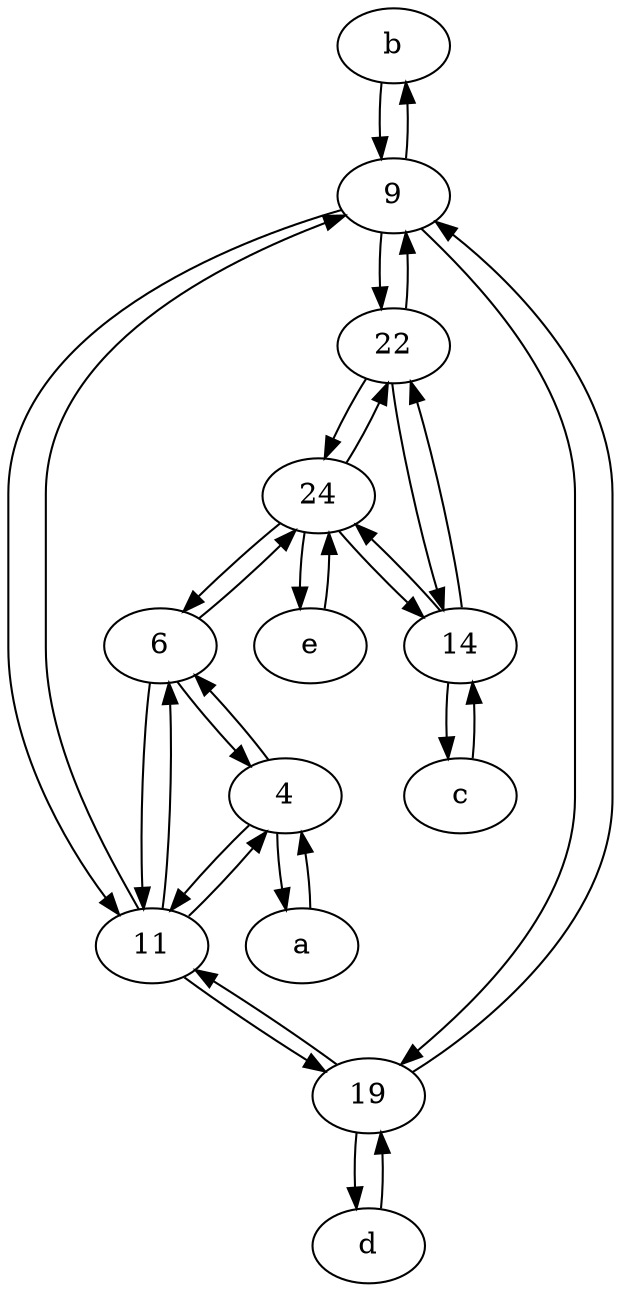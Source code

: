 digraph  {
	b [pos="50,20!"];
	c [pos="20,10!"];
	24;
	6;
	a [pos="40,10!"];
	11;
	4;
	9;
	e [pos="30,50!"];
	19;
	d [pos="20,30!"];
	14;
	22;
	11 -> 19;
	19 -> d;
	22 -> 24;
	d -> 19;
	14 -> 24;
	e -> 24;
	22 -> 9;
	24 -> 6;
	4 -> 6;
	22 -> 14;
	c -> 14;
	9 -> b;
	24 -> e;
	a -> 4;
	6 -> 11;
	19 -> 9;
	b -> 9;
	9 -> 11;
	14 -> 22;
	9 -> 19;
	6 -> 24;
	11 -> 9;
	4 -> 11;
	11 -> 4;
	24 -> 14;
	19 -> 11;
	24 -> 22;
	9 -> 22;
	4 -> a;
	11 -> 6;
	6 -> 4;
	14 -> c;

	}